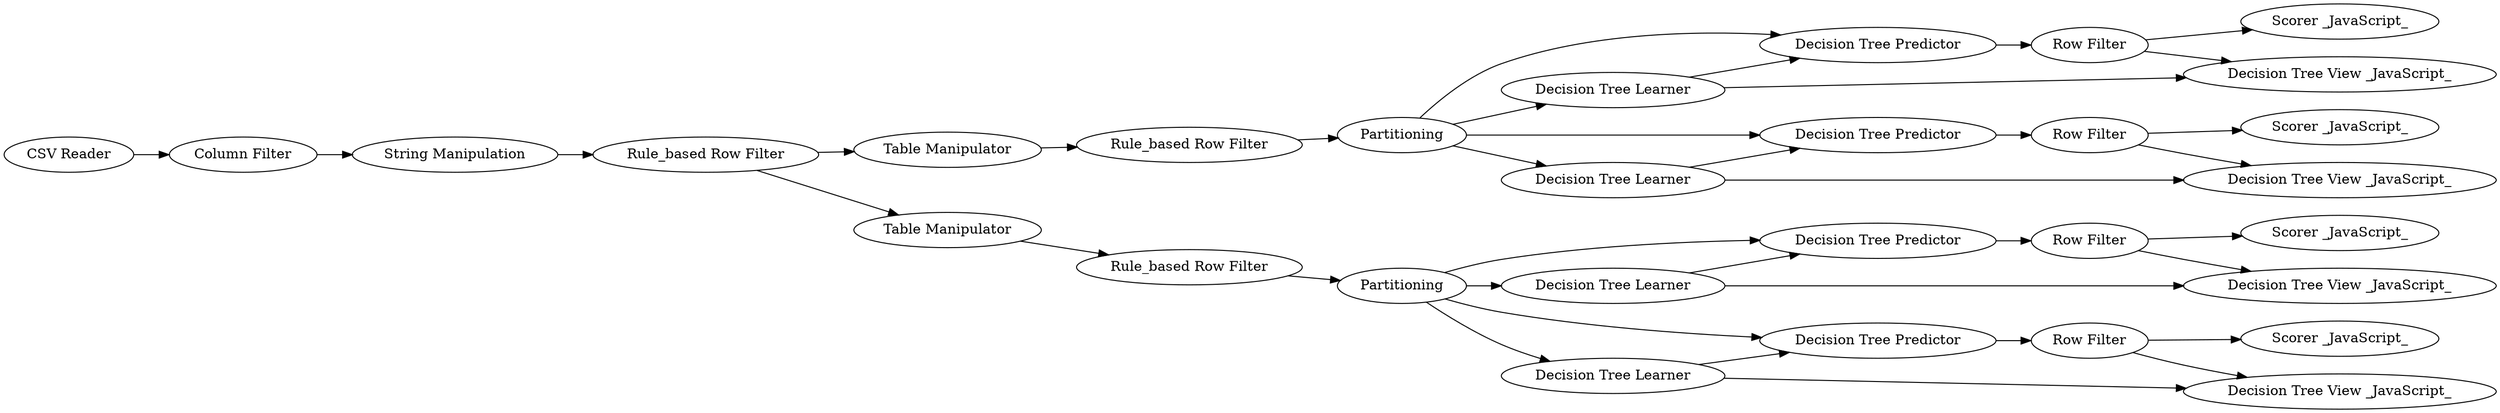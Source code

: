 digraph {
	2 [label=Partitioning]
	3 [label="Decision Tree Learner"]
	4 [label="Decision Tree Predictor"]
	9 [label="Column Filter"]
	27 [label="String Manipulation"]
	29 [label="Rule_based Row Filter"]
	37 [label="Scorer _JavaScript_"]
	38 [label="CSV Reader"]
	39 [label="Row Filter"]
	41 [label="Decision Tree View _JavaScript_"]
	42 [label="Decision Tree Predictor"]
	43 [label="Scorer _JavaScript_"]
	44 [label="Row Filter"]
	45 [label="Decision Tree Learner"]
	46 [label="Rule_based Row Filter"]
	47 [label="Rule_based Row Filter"]
	48 [label="Decision Tree Predictor"]
	49 [label="Scorer _JavaScript_"]
	50 [label="Row Filter"]
	51 [label="Scorer _JavaScript_"]
	52 [label="Decision Tree Predictor"]
	53 [label="Decision Tree Learner"]
	54 [label="Row Filter"]
	55 [label=Partitioning]
	56 [label="Decision Tree Learner"]
	57 [label="Decision Tree View _JavaScript_"]
	58 [label="Decision Tree View _JavaScript_"]
	59 [label="Decision Tree View _JavaScript_"]
	60 [label="Table Manipulator"]
	61 [label="Table Manipulator"]
	2 -> 3
	2 -> 4
	2 -> 45
	2 -> 42
	3 -> 4
	3 -> 41
	4 -> 39
	9 -> 27
	27 -> 29
	29 -> 60
	29 -> 61
	38 -> 9
	39 -> 37
	39 -> 41
	42 -> 44
	44 -> 43
	44 -> 57
	45 -> 42
	45 -> 57
	46 -> 2
	47 -> 55
	48 -> 50
	50 -> 49
	50 -> 58
	52 -> 54
	53 -> 52
	53 -> 59
	54 -> 51
	54 -> 59
	55 -> 56
	55 -> 48
	55 -> 52
	55 -> 53
	56 -> 48
	56 -> 58
	60 -> 46
	61 -> 47
	rankdir=LR
}
